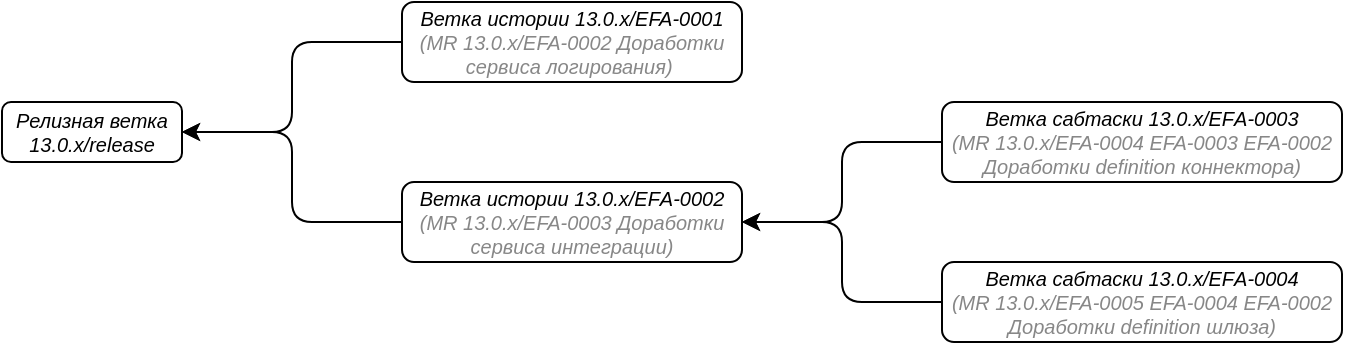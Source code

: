 <mxfile version="22.1.0" type="github">
  <diagram name="Страница — 1" id="NpfIep2WKDjv2zVOJQAw">
    <mxGraphModel dx="941" dy="513" grid="1" gridSize="10" guides="1" tooltips="1" connect="1" arrows="1" fold="1" page="1" pageScale="1" pageWidth="827" pageHeight="1169" math="0" shadow="0">
      <root>
        <mxCell id="0" />
        <mxCell id="1" parent="0" />
        <mxCell id="vS4V1v8YhmdqFipPxjqS-1" value="Релизная ветка 13.0.x/release" style="rounded=1;whiteSpace=wrap;html=1;fontStyle=2;fontSize=10;" parent="1" vertex="1">
          <mxGeometry x="20" y="80" width="90" height="30" as="geometry" />
        </mxCell>
        <mxCell id="vS4V1v8YhmdqFipPxjqS-3" style="edgeStyle=orthogonalEdgeStyle;rounded=1;orthogonalLoop=1;jettySize=auto;html=1;exitX=0;exitY=0.5;exitDx=0;exitDy=0;entryX=1;entryY=0.5;entryDx=0;entryDy=0;fontSize=10;" parent="1" source="vS4V1v8YhmdqFipPxjqS-4" target="vS4V1v8YhmdqFipPxjqS-1" edge="1">
          <mxGeometry relative="1" as="geometry">
            <mxPoint x="240" y="110" as="targetPoint" />
          </mxGeometry>
        </mxCell>
        <mxCell id="vS4V1v8YhmdqFipPxjqS-4" value="Ветка истории 13.0.x/EFА-0002&lt;br&gt;&lt;font color=&quot;#878787&quot;&gt;(MR&amp;nbsp;13.0.x/EFA-0003 Доработки сервиса интеграции)&lt;/font&gt;" style="rounded=1;whiteSpace=wrap;html=1;fontStyle=2;fontSize=10;" parent="1" vertex="1">
          <mxGeometry x="220" y="120" width="170" height="40" as="geometry" />
        </mxCell>
        <mxCell id="vS4V1v8YhmdqFipPxjqS-5" style="edgeStyle=orthogonalEdgeStyle;rounded=1;orthogonalLoop=1;jettySize=auto;html=1;exitX=0;exitY=0.5;exitDx=0;exitDy=0;entryX=1;entryY=0.5;entryDx=0;entryDy=0;fontSize=10;" parent="1" source="vS4V1v8YhmdqFipPxjqS-6" target="vS4V1v8YhmdqFipPxjqS-1" edge="1">
          <mxGeometry relative="1" as="geometry">
            <mxPoint x="240" y="80" as="targetPoint" />
          </mxGeometry>
        </mxCell>
        <mxCell id="vS4V1v8YhmdqFipPxjqS-6" value="Ветка истории 13.0.x/EFA-0001&lt;br&gt;&lt;font color=&quot;#878787&quot;&gt;(MR&amp;nbsp;13.0.x/EFA-0002 Доработки сервиса логирования)&amp;nbsp;&lt;/font&gt;" style="rounded=1;whiteSpace=wrap;html=1;fontStyle=2;fontSize=10;" parent="1" vertex="1">
          <mxGeometry x="220" y="30" width="170" height="40" as="geometry" />
        </mxCell>
        <mxCell id="vS4V1v8YhmdqFipPxjqS-7" style="edgeStyle=orthogonalEdgeStyle;rounded=1;orthogonalLoop=1;jettySize=auto;html=1;exitX=0;exitY=0.5;exitDx=0;exitDy=0;entryX=1;entryY=0.5;entryDx=0;entryDy=0;fontSize=10;" parent="1" source="vS4V1v8YhmdqFipPxjqS-8" target="vS4V1v8YhmdqFipPxjqS-4" edge="1">
          <mxGeometry relative="1" as="geometry" />
        </mxCell>
        <mxCell id="vS4V1v8YhmdqFipPxjqS-8" value="Ветка сабтаски 13.0.x/EFА-0003&lt;br&gt;&lt;font color=&quot;#878787&quot;&gt;(MR&amp;nbsp;13.0.x/EFA-0004 EFA-0003 EFA-0002 Доработки definition коннектора)&lt;/font&gt;" style="rounded=1;whiteSpace=wrap;html=1;fontStyle=2;fontSize=10;" parent="1" vertex="1">
          <mxGeometry x="490" y="80" width="200" height="40" as="geometry" />
        </mxCell>
        <mxCell id="vS4V1v8YhmdqFipPxjqS-9" style="edgeStyle=orthogonalEdgeStyle;rounded=1;orthogonalLoop=1;jettySize=auto;html=1;exitX=0;exitY=0.5;exitDx=0;exitDy=0;entryX=1;entryY=0.5;entryDx=0;entryDy=0;fontSize=10;" parent="1" source="vS4V1v8YhmdqFipPxjqS-10" target="vS4V1v8YhmdqFipPxjqS-4" edge="1">
          <mxGeometry relative="1" as="geometry" />
        </mxCell>
        <mxCell id="vS4V1v8YhmdqFipPxjqS-10" value="Ветка сабтаски 13.0.x/EFА-0004&lt;br&gt;&lt;font color=&quot;#878787&quot;&gt;(MR 13.0.x/EFA-0005 EFA-0004 EFA-0002 Доработки definition шлюза)&lt;/font&gt;" style="rounded=1;whiteSpace=wrap;html=1;fontStyle=2;glass=0;fontSize=10;" parent="1" vertex="1">
          <mxGeometry x="490" y="160" width="200" height="40" as="geometry" />
        </mxCell>
      </root>
    </mxGraphModel>
  </diagram>
</mxfile>
